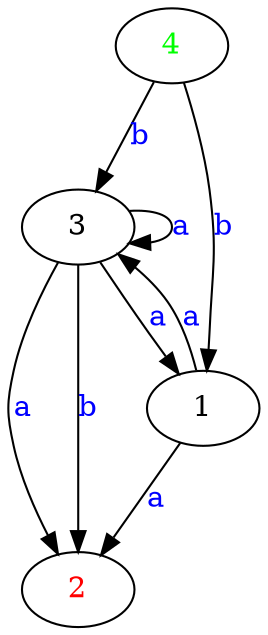 digraph G {
	"3"->"2"[ label=<<font color="blue">a</font>> ];
	"3"->"2"[ label=<<font color="blue">b</font>> ];
	"3"->"1"[ label=<<font color="blue">a</font>> ];
	"1"->"3"[ label=<<font color="blue">a</font>> ];
	"3"->"3"[ label=<<font color="blue">a</font>> ];
	"4"->"3"[ label=<<font color="blue">b</font>> ];
	"4"->"1"[ label=<<font color="blue">b</font>> ];
	"1"->"2"[ label=<<font color="blue">a</font>> ];
	"1";
	"2" [ label=<<font color="red">2</font>> ];
	"3";
	"4" [ label=<<font color="green">4</font>> ];

}
